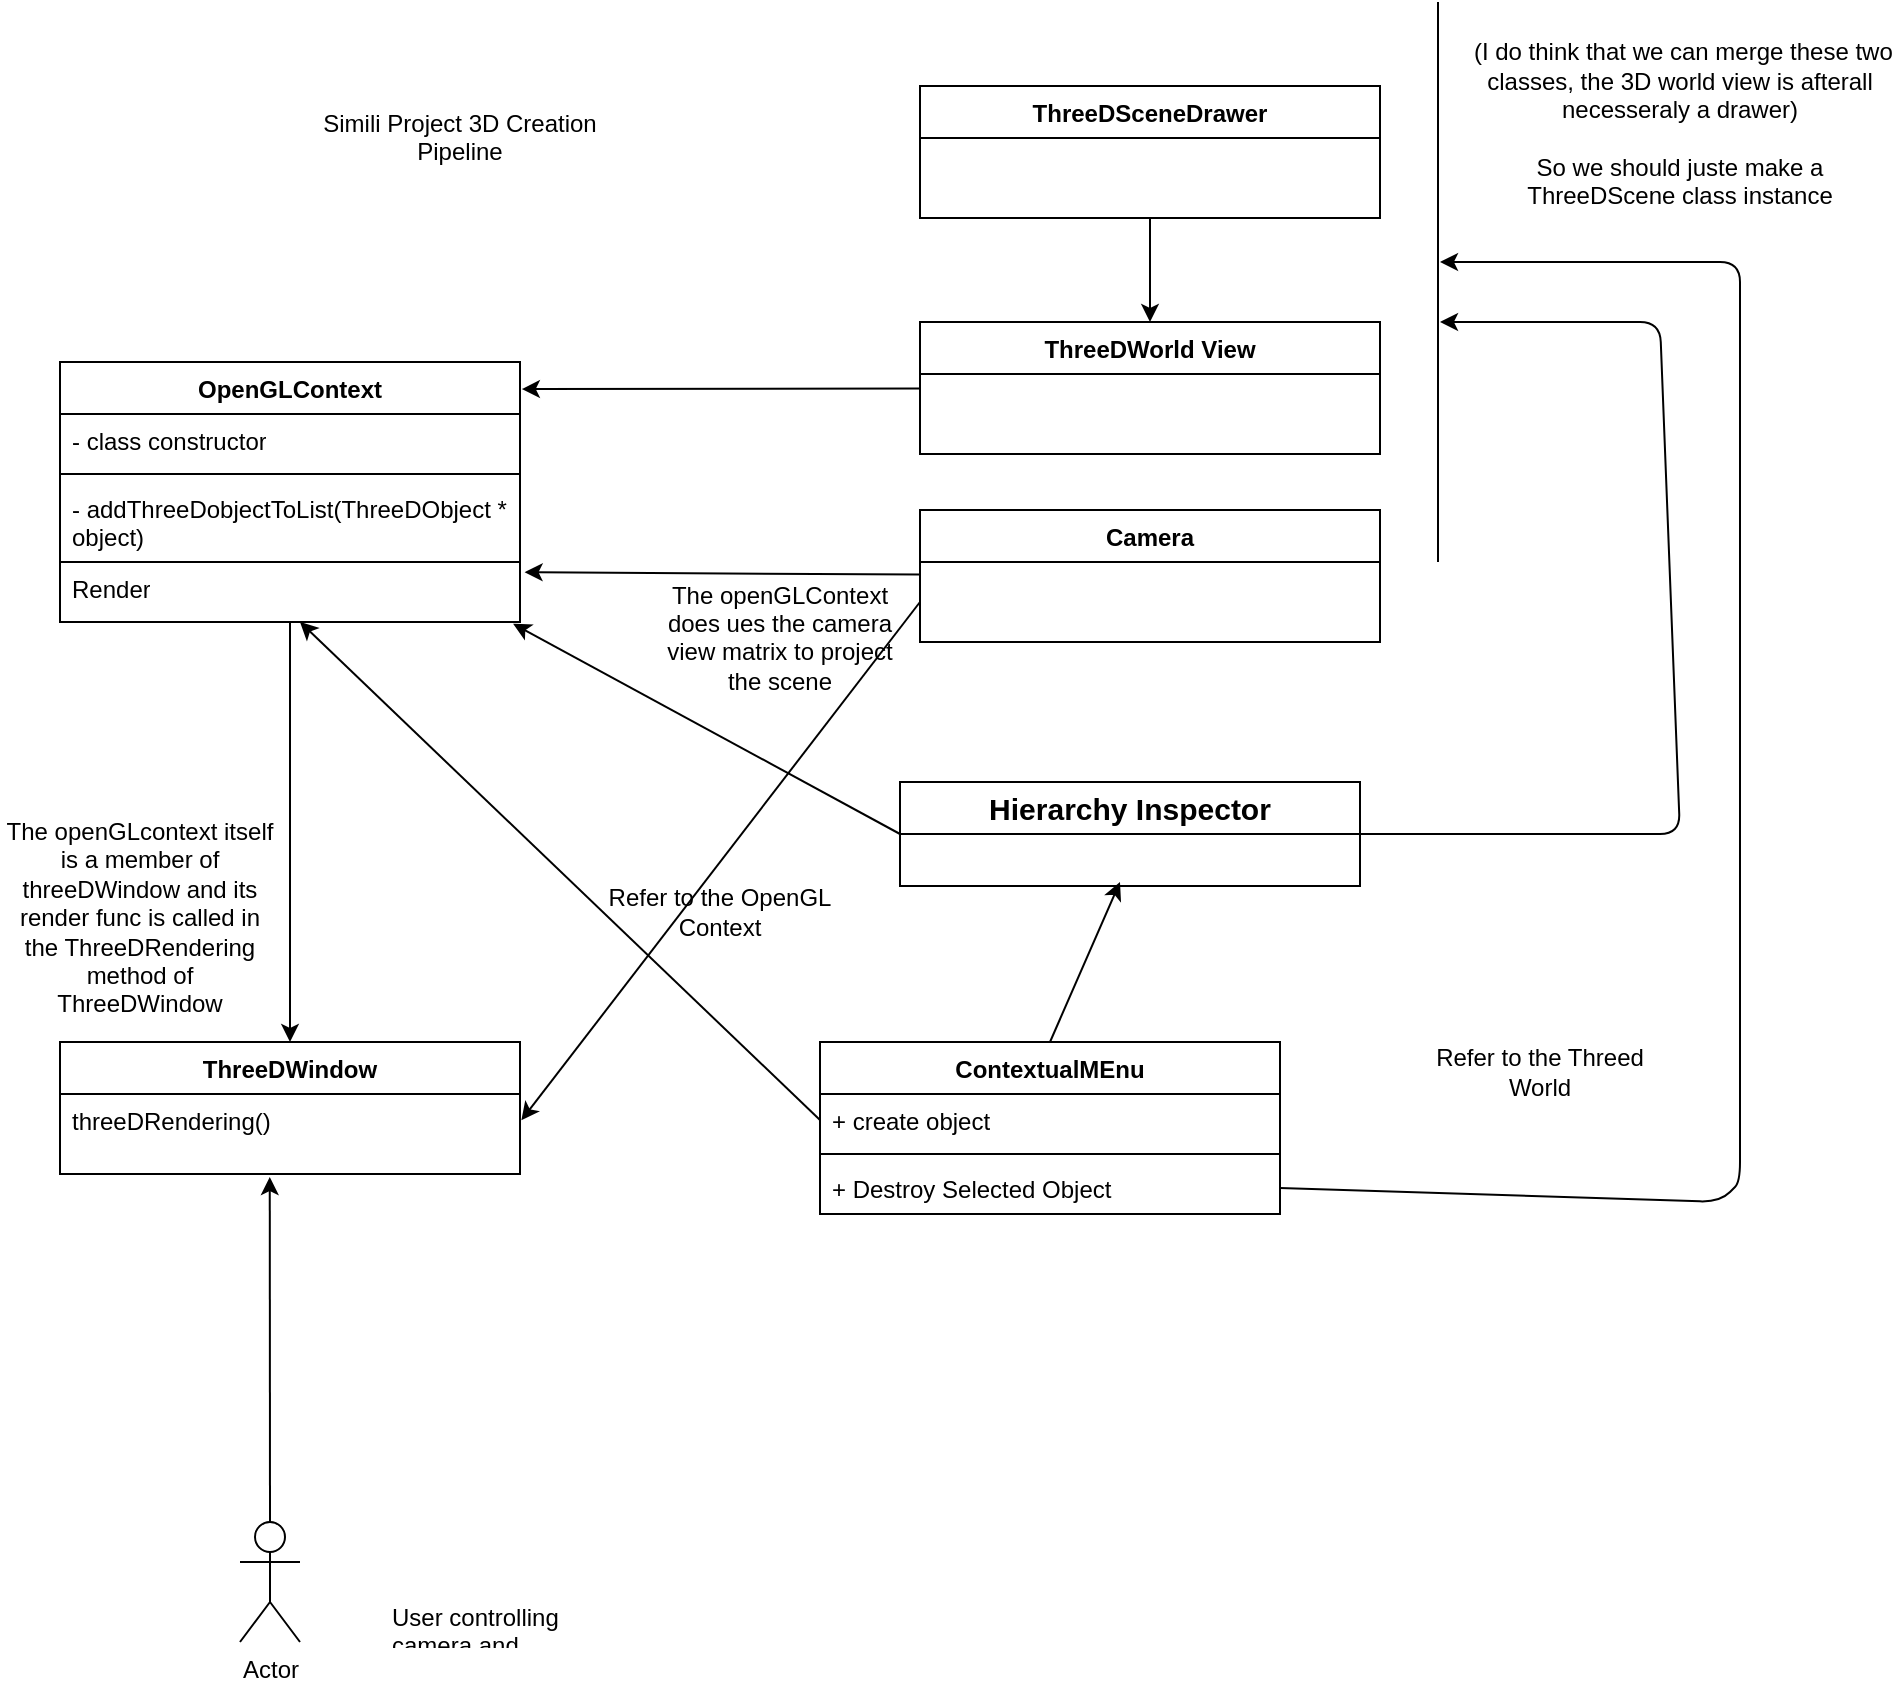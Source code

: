 <mxfile>
    <diagram id="HqfKDbR-cz2p667NzHHY" name="Page-1">
        <mxGraphModel dx="697" dy="524" grid="1" gridSize="10" guides="1" tooltips="1" connect="1" arrows="1" fold="1" page="1" pageScale="1" pageWidth="850" pageHeight="1100" math="0" shadow="0">
            <root>
                <mxCell id="0"/>
                <mxCell id="1" parent="0"/>
                <mxCell id="11" value="Simili Project 3D Creation Pipeline&lt;div&gt;&lt;br&gt;&lt;/div&gt;" style="text;html=1;align=center;verticalAlign=middle;whiteSpace=wrap;rounded=0;" parent="1" vertex="1">
                    <mxGeometry x="290" y="140" width="140" height="30" as="geometry"/>
                </mxCell>
                <mxCell id="62" style="edgeStyle=none;html=1;entryX=0.5;entryY=0;entryDx=0;entryDy=0;" parent="1" source="27" target="52" edge="1">
                    <mxGeometry relative="1" as="geometry"/>
                </mxCell>
                <mxCell id="27" value="OpenGLContext&lt;div&gt;&lt;br&gt;&lt;/div&gt;" style="swimlane;fontStyle=1;align=center;verticalAlign=top;childLayout=stackLayout;horizontal=1;startSize=26;horizontalStack=0;resizeParent=1;resizeParentMax=0;resizeLast=0;collapsible=1;marginBottom=0;whiteSpace=wrap;html=1;" parent="1" vertex="1">
                    <mxGeometry x="160" y="260" width="230" height="130" as="geometry">
                        <mxRectangle x="20" y="310" width="130" height="30" as="alternateBounds"/>
                    </mxGeometry>
                </mxCell>
                <mxCell id="28" value="- class constructor&lt;div&gt;&lt;br&gt;&lt;/div&gt;" style="text;strokeColor=none;fillColor=none;align=left;verticalAlign=top;spacingLeft=4;spacingRight=4;overflow=hidden;rotatable=0;points=[[0,0.5],[1,0.5]];portConstraint=eastwest;whiteSpace=wrap;html=1;" parent="27" vertex="1">
                    <mxGeometry y="26" width="230" height="26" as="geometry"/>
                </mxCell>
                <mxCell id="29" value="" style="line;strokeWidth=1;fillColor=none;align=left;verticalAlign=middle;spacingTop=-1;spacingLeft=3;spacingRight=3;rotatable=0;labelPosition=right;points=[];portConstraint=eastwest;strokeColor=inherit;" parent="27" vertex="1">
                    <mxGeometry y="52" width="230" height="8" as="geometry"/>
                </mxCell>
                <mxCell id="30" value="- addThreeDobjectToList(ThreeDObject * object)&lt;div&gt;&lt;br&gt;&lt;/div&gt;" style="text;strokeColor=none;fillColor=none;align=left;verticalAlign=top;spacingLeft=4;spacingRight=4;overflow=hidden;rotatable=0;points=[[0,0.5],[1,0.5]];portConstraint=eastwest;whiteSpace=wrap;html=1;" parent="27" vertex="1">
                    <mxGeometry y="60" width="230" height="40" as="geometry"/>
                </mxCell>
                <mxCell id="58" value="&lt;div&gt;Render&lt;/div&gt;" style="text;strokeColor=default;fillColor=none;align=left;verticalAlign=top;spacingLeft=4;spacingRight=4;overflow=hidden;rotatable=0;points=[[0,0.5],[1,0.5]];portConstraint=eastwest;whiteSpace=wrap;html=1;" parent="27" vertex="1">
                    <mxGeometry y="100" width="230" height="30" as="geometry"/>
                </mxCell>
                <mxCell id="52" value="&lt;div&gt;ThreeDWindow&lt;/div&gt;&lt;div&gt;&lt;br&gt;&lt;/div&gt;" style="swimlane;fontStyle=1;align=center;verticalAlign=top;childLayout=stackLayout;horizontal=1;startSize=26;horizontalStack=0;resizeParent=1;resizeParentMax=0;resizeLast=0;collapsible=1;marginBottom=0;whiteSpace=wrap;html=1;" parent="1" vertex="1">
                    <mxGeometry x="160" y="600" width="230" height="66" as="geometry">
                        <mxRectangle x="20" y="310" width="130" height="30" as="alternateBounds"/>
                    </mxGeometry>
                </mxCell>
                <mxCell id="55" value="&lt;div&gt;threeDRendering()&lt;/div&gt;" style="text;strokeColor=none;fillColor=none;align=left;verticalAlign=top;spacingLeft=4;spacingRight=4;overflow=hidden;rotatable=0;points=[[0,0.5],[1,0.5]];portConstraint=eastwest;whiteSpace=wrap;html=1;" parent="52" vertex="1">
                    <mxGeometry y="26" width="230" height="40" as="geometry"/>
                </mxCell>
                <mxCell id="56" value="&lt;div&gt;Camera&lt;/div&gt;" style="swimlane;fontStyle=1;align=center;verticalAlign=top;childLayout=stackLayout;horizontal=1;startSize=26;horizontalStack=0;resizeParent=1;resizeParentMax=0;resizeLast=0;collapsible=1;marginBottom=0;whiteSpace=wrap;html=1;" parent="1" vertex="1">
                    <mxGeometry x="590" y="334" width="230" height="66" as="geometry">
                        <mxRectangle x="20" y="310" width="130" height="30" as="alternateBounds"/>
                    </mxGeometry>
                </mxCell>
                <mxCell id="57" value="&lt;div&gt;&lt;br&gt;&lt;/div&gt;" style="text;strokeColor=none;fillColor=none;align=left;verticalAlign=top;spacingLeft=4;spacingRight=4;overflow=hidden;rotatable=0;points=[[0,0.5],[1,0.5]];portConstraint=eastwest;whiteSpace=wrap;html=1;" parent="56" vertex="1">
                    <mxGeometry y="26" width="230" height="40" as="geometry"/>
                </mxCell>
                <mxCell id="60" style="edgeStyle=none;html=1;entryX=1.01;entryY=0.17;entryDx=0;entryDy=0;entryPerimeter=0;" parent="1" source="56" target="58" edge="1">
                    <mxGeometry relative="1" as="geometry"/>
                </mxCell>
                <mxCell id="61" value="The openGLContext does ues the camera view matrix to project the scene&lt;div&gt;&lt;br&gt;&lt;/div&gt;" style="text;html=1;align=center;verticalAlign=middle;whiteSpace=wrap;rounded=0;" parent="1" vertex="1">
                    <mxGeometry x="460" y="370" width="120" height="70" as="geometry"/>
                </mxCell>
                <mxCell id="63" value="&lt;div&gt;The openGLcontext itself is a member of threeDWindow and its render func is called in the ThreeDRendering method of ThreeDWindow&lt;/div&gt;&lt;div&gt;&lt;br&gt;&lt;/div&gt;" style="text;html=1;align=center;verticalAlign=middle;whiteSpace=wrap;rounded=0;" parent="1" vertex="1">
                    <mxGeometry x="130" y="500" width="140" height="90" as="geometry"/>
                </mxCell>
                <mxCell id="69" style="edgeStyle=none;html=1;entryX=0.5;entryY=0;entryDx=0;entryDy=0;" parent="1" source="65" target="67" edge="1">
                    <mxGeometry relative="1" as="geometry"/>
                </mxCell>
                <mxCell id="65" value="ThreeDSceneDrawer" style="swimlane;fontStyle=1;align=center;verticalAlign=top;childLayout=stackLayout;horizontal=1;startSize=26;horizontalStack=0;resizeParent=1;resizeParentMax=0;resizeLast=0;collapsible=1;marginBottom=0;whiteSpace=wrap;html=1;" parent="1" vertex="1">
                    <mxGeometry x="590" y="122" width="230" height="66" as="geometry">
                        <mxRectangle x="20" y="310" width="130" height="30" as="alternateBounds"/>
                    </mxGeometry>
                </mxCell>
                <mxCell id="66" value="&lt;div&gt;&lt;br&gt;&lt;/div&gt;" style="text;strokeColor=none;fillColor=none;align=left;verticalAlign=top;spacingLeft=4;spacingRight=4;overflow=hidden;rotatable=0;points=[[0,0.5],[1,0.5]];portConstraint=eastwest;whiteSpace=wrap;html=1;" parent="65" vertex="1">
                    <mxGeometry y="26" width="230" height="40" as="geometry"/>
                </mxCell>
                <mxCell id="67" value="ThreeDWorld View" style="swimlane;fontStyle=1;align=center;verticalAlign=top;childLayout=stackLayout;horizontal=1;startSize=26;horizontalStack=0;resizeParent=1;resizeParentMax=0;resizeLast=0;collapsible=1;marginBottom=0;whiteSpace=wrap;html=1;" parent="1" vertex="1">
                    <mxGeometry x="590" y="240" width="230" height="66" as="geometry">
                        <mxRectangle x="20" y="310" width="130" height="30" as="alternateBounds"/>
                    </mxGeometry>
                </mxCell>
                <mxCell id="68" value="&lt;div&gt;&lt;br&gt;&lt;/div&gt;" style="text;strokeColor=none;fillColor=none;align=left;verticalAlign=top;spacingLeft=4;spacingRight=4;overflow=hidden;rotatable=0;points=[[0,0.5],[1,0.5]];portConstraint=eastwest;whiteSpace=wrap;html=1;" parent="67" vertex="1">
                    <mxGeometry y="26" width="230" height="40" as="geometry"/>
                </mxCell>
                <mxCell id="70" style="edgeStyle=none;html=1;entryX=1.004;entryY=0.104;entryDx=0;entryDy=0;entryPerimeter=0;" parent="1" source="67" target="27" edge="1">
                    <mxGeometry relative="1" as="geometry"/>
                </mxCell>
                <mxCell id="71" value="&amp;nbsp;(I do think that we can merge these two classes, the 3D world view is afterall necesseraly a drawer)&lt;div&gt;&lt;br&gt;&lt;/div&gt;&lt;div&gt;So we should juste make a ThreeDScene class instance&lt;/div&gt;&lt;div&gt;&lt;br&gt;&lt;/div&gt;" style="text;html=1;align=center;verticalAlign=middle;whiteSpace=wrap;rounded=0;" parent="1" vertex="1">
                    <mxGeometry x="860" y="108" width="220" height="80" as="geometry"/>
                </mxCell>
                <mxCell id="98" style="edgeStyle=none;html=1;exitX=0.5;exitY=0;exitDx=0;exitDy=0;" edge="1" parent="1" source="72">
                    <mxGeometry relative="1" as="geometry">
                        <mxPoint x="690" y="520" as="targetPoint"/>
                    </mxGeometry>
                </mxCell>
                <mxCell id="72" value="ContextualMEnu" style="swimlane;fontStyle=1;align=center;verticalAlign=top;childLayout=stackLayout;horizontal=1;startSize=26;horizontalStack=0;resizeParent=1;resizeParentMax=0;resizeLast=0;collapsible=1;marginBottom=0;whiteSpace=wrap;html=1;" vertex="1" parent="1">
                    <mxGeometry x="540" y="600" width="230" height="86" as="geometry"/>
                </mxCell>
                <mxCell id="73" value="+ create object" style="text;strokeColor=none;fillColor=none;align=left;verticalAlign=top;spacingLeft=4;spacingRight=4;overflow=hidden;rotatable=0;points=[[0,0.5],[1,0.5]];portConstraint=eastwest;whiteSpace=wrap;html=1;" vertex="1" parent="72">
                    <mxGeometry y="26" width="230" height="26" as="geometry"/>
                </mxCell>
                <mxCell id="74" value="" style="line;strokeWidth=1;fillColor=none;align=left;verticalAlign=middle;spacingTop=-1;spacingLeft=3;spacingRight=3;rotatable=0;labelPosition=right;points=[];portConstraint=eastwest;strokeColor=inherit;" vertex="1" parent="72">
                    <mxGeometry y="52" width="230" height="8" as="geometry"/>
                </mxCell>
                <mxCell id="84" style="edgeStyle=none;html=1;exitX=1;exitY=0.5;exitDx=0;exitDy=0;" edge="1" parent="72" source="75">
                    <mxGeometry relative="1" as="geometry">
                        <mxPoint x="310" y="-390" as="targetPoint"/>
                        <Array as="points">
                            <mxPoint x="450" y="80"/>
                            <mxPoint x="460" y="70"/>
                            <mxPoint x="460" y="10"/>
                            <mxPoint x="460" y="-390"/>
                        </Array>
                    </mxGeometry>
                </mxCell>
                <mxCell id="75" value="+ Destroy Selected Object&lt;div&gt;&lt;br&gt;&lt;/div&gt;" style="text;strokeColor=none;fillColor=none;align=left;verticalAlign=top;spacingLeft=4;spacingRight=4;overflow=hidden;rotatable=0;points=[[0,0.5],[1,0.5]];portConstraint=eastwest;whiteSpace=wrap;html=1;" vertex="1" parent="72">
                    <mxGeometry y="60" width="230" height="26" as="geometry"/>
                </mxCell>
                <mxCell id="77" style="edgeStyle=none;html=1;exitX=0;exitY=0.5;exitDx=0;exitDy=0;" edge="1" parent="1" source="73">
                    <mxGeometry relative="1" as="geometry">
                        <mxPoint x="280" y="390" as="targetPoint"/>
                    </mxGeometry>
                </mxCell>
                <mxCell id="82" value="" style="endArrow=none;html=1;" edge="1" parent="1">
                    <mxGeometry width="50" height="50" relative="1" as="geometry">
                        <mxPoint x="849" y="360" as="sourcePoint"/>
                        <mxPoint x="849" y="80" as="targetPoint"/>
                    </mxGeometry>
                </mxCell>
                <mxCell id="85" value="&lt;div&gt;Refer to the OpenGL&lt;/div&gt;&lt;div&gt;Context&lt;/div&gt;" style="text;html=1;align=center;verticalAlign=middle;whiteSpace=wrap;rounded=0;" vertex="1" parent="1">
                    <mxGeometry x="430" y="500" width="120" height="70" as="geometry"/>
                </mxCell>
                <mxCell id="86" value="Refer to the Threed World" style="text;html=1;align=center;verticalAlign=middle;whiteSpace=wrap;rounded=0;" vertex="1" parent="1">
                    <mxGeometry x="840" y="580" width="120" height="70" as="geometry"/>
                </mxCell>
                <mxCell id="99" style="edgeStyle=none;html=1;exitX=1;exitY=0.5;exitDx=0;exitDy=0;" edge="1" parent="1" source="93">
                    <mxGeometry relative="1" as="geometry">
                        <mxPoint x="850" y="240" as="targetPoint"/>
                        <Array as="points">
                            <mxPoint x="970" y="496"/>
                            <mxPoint x="960" y="240"/>
                        </Array>
                    </mxGeometry>
                </mxCell>
                <mxCell id="93" value="&lt;b&gt;&lt;font style=&quot;font-size: 15px;&quot;&gt;Hierarchy Inspector&lt;/font&gt;&lt;/b&gt;" style="swimlane;fontStyle=0;childLayout=stackLayout;horizontal=1;startSize=26;fillColor=none;horizontalStack=0;resizeParent=1;resizeParentMax=0;resizeLast=0;collapsible=1;marginBottom=0;whiteSpace=wrap;html=1;" vertex="1" parent="1">
                    <mxGeometry x="580" y="470" width="230" height="52" as="geometry"/>
                </mxCell>
                <mxCell id="97" style="edgeStyle=none;html=1;exitX=0;exitY=0.5;exitDx=0;exitDy=0;entryX=0.985;entryY=1.028;entryDx=0;entryDy=0;entryPerimeter=0;" edge="1" parent="1" source="93" target="58">
                    <mxGeometry relative="1" as="geometry"/>
                </mxCell>
                <mxCell id="100" style="edgeStyle=none;html=1;exitX=0;exitY=0.5;exitDx=0;exitDy=0;entryX=1.003;entryY=0.329;entryDx=0;entryDy=0;entryPerimeter=0;" edge="1" parent="1" source="57" target="55">
                    <mxGeometry relative="1" as="geometry"/>
                </mxCell>
                <mxCell id="102" value="Actor" style="shape=umlActor;verticalLabelPosition=bottom;verticalAlign=top;html=1;" vertex="1" parent="1">
                    <mxGeometry x="250" y="840" width="30" height="60" as="geometry"/>
                </mxCell>
                <mxCell id="103" style="edgeStyle=none;html=1;exitX=0.5;exitY=0;exitDx=0;exitDy=0;exitPerimeter=0;entryX=0.456;entryY=1.038;entryDx=0;entryDy=0;entryPerimeter=0;" edge="1" parent="1" source="102" target="55">
                    <mxGeometry relative="1" as="geometry"/>
                </mxCell>
                <mxCell id="104" value="User controlling camera and other stuff&lt;div&gt;&lt;br&gt;&lt;/div&gt;" style="text;strokeColor=none;fillColor=none;align=left;verticalAlign=top;spacingLeft=4;spacingRight=4;overflow=hidden;rotatable=0;points=[[0,0.5],[1,0.5]];portConstraint=eastwest;whiteSpace=wrap;html=1;" vertex="1" parent="1">
                    <mxGeometry x="320" y="874" width="100" height="26" as="geometry"/>
                </mxCell>
            </root>
        </mxGraphModel>
    </diagram>
</mxfile>